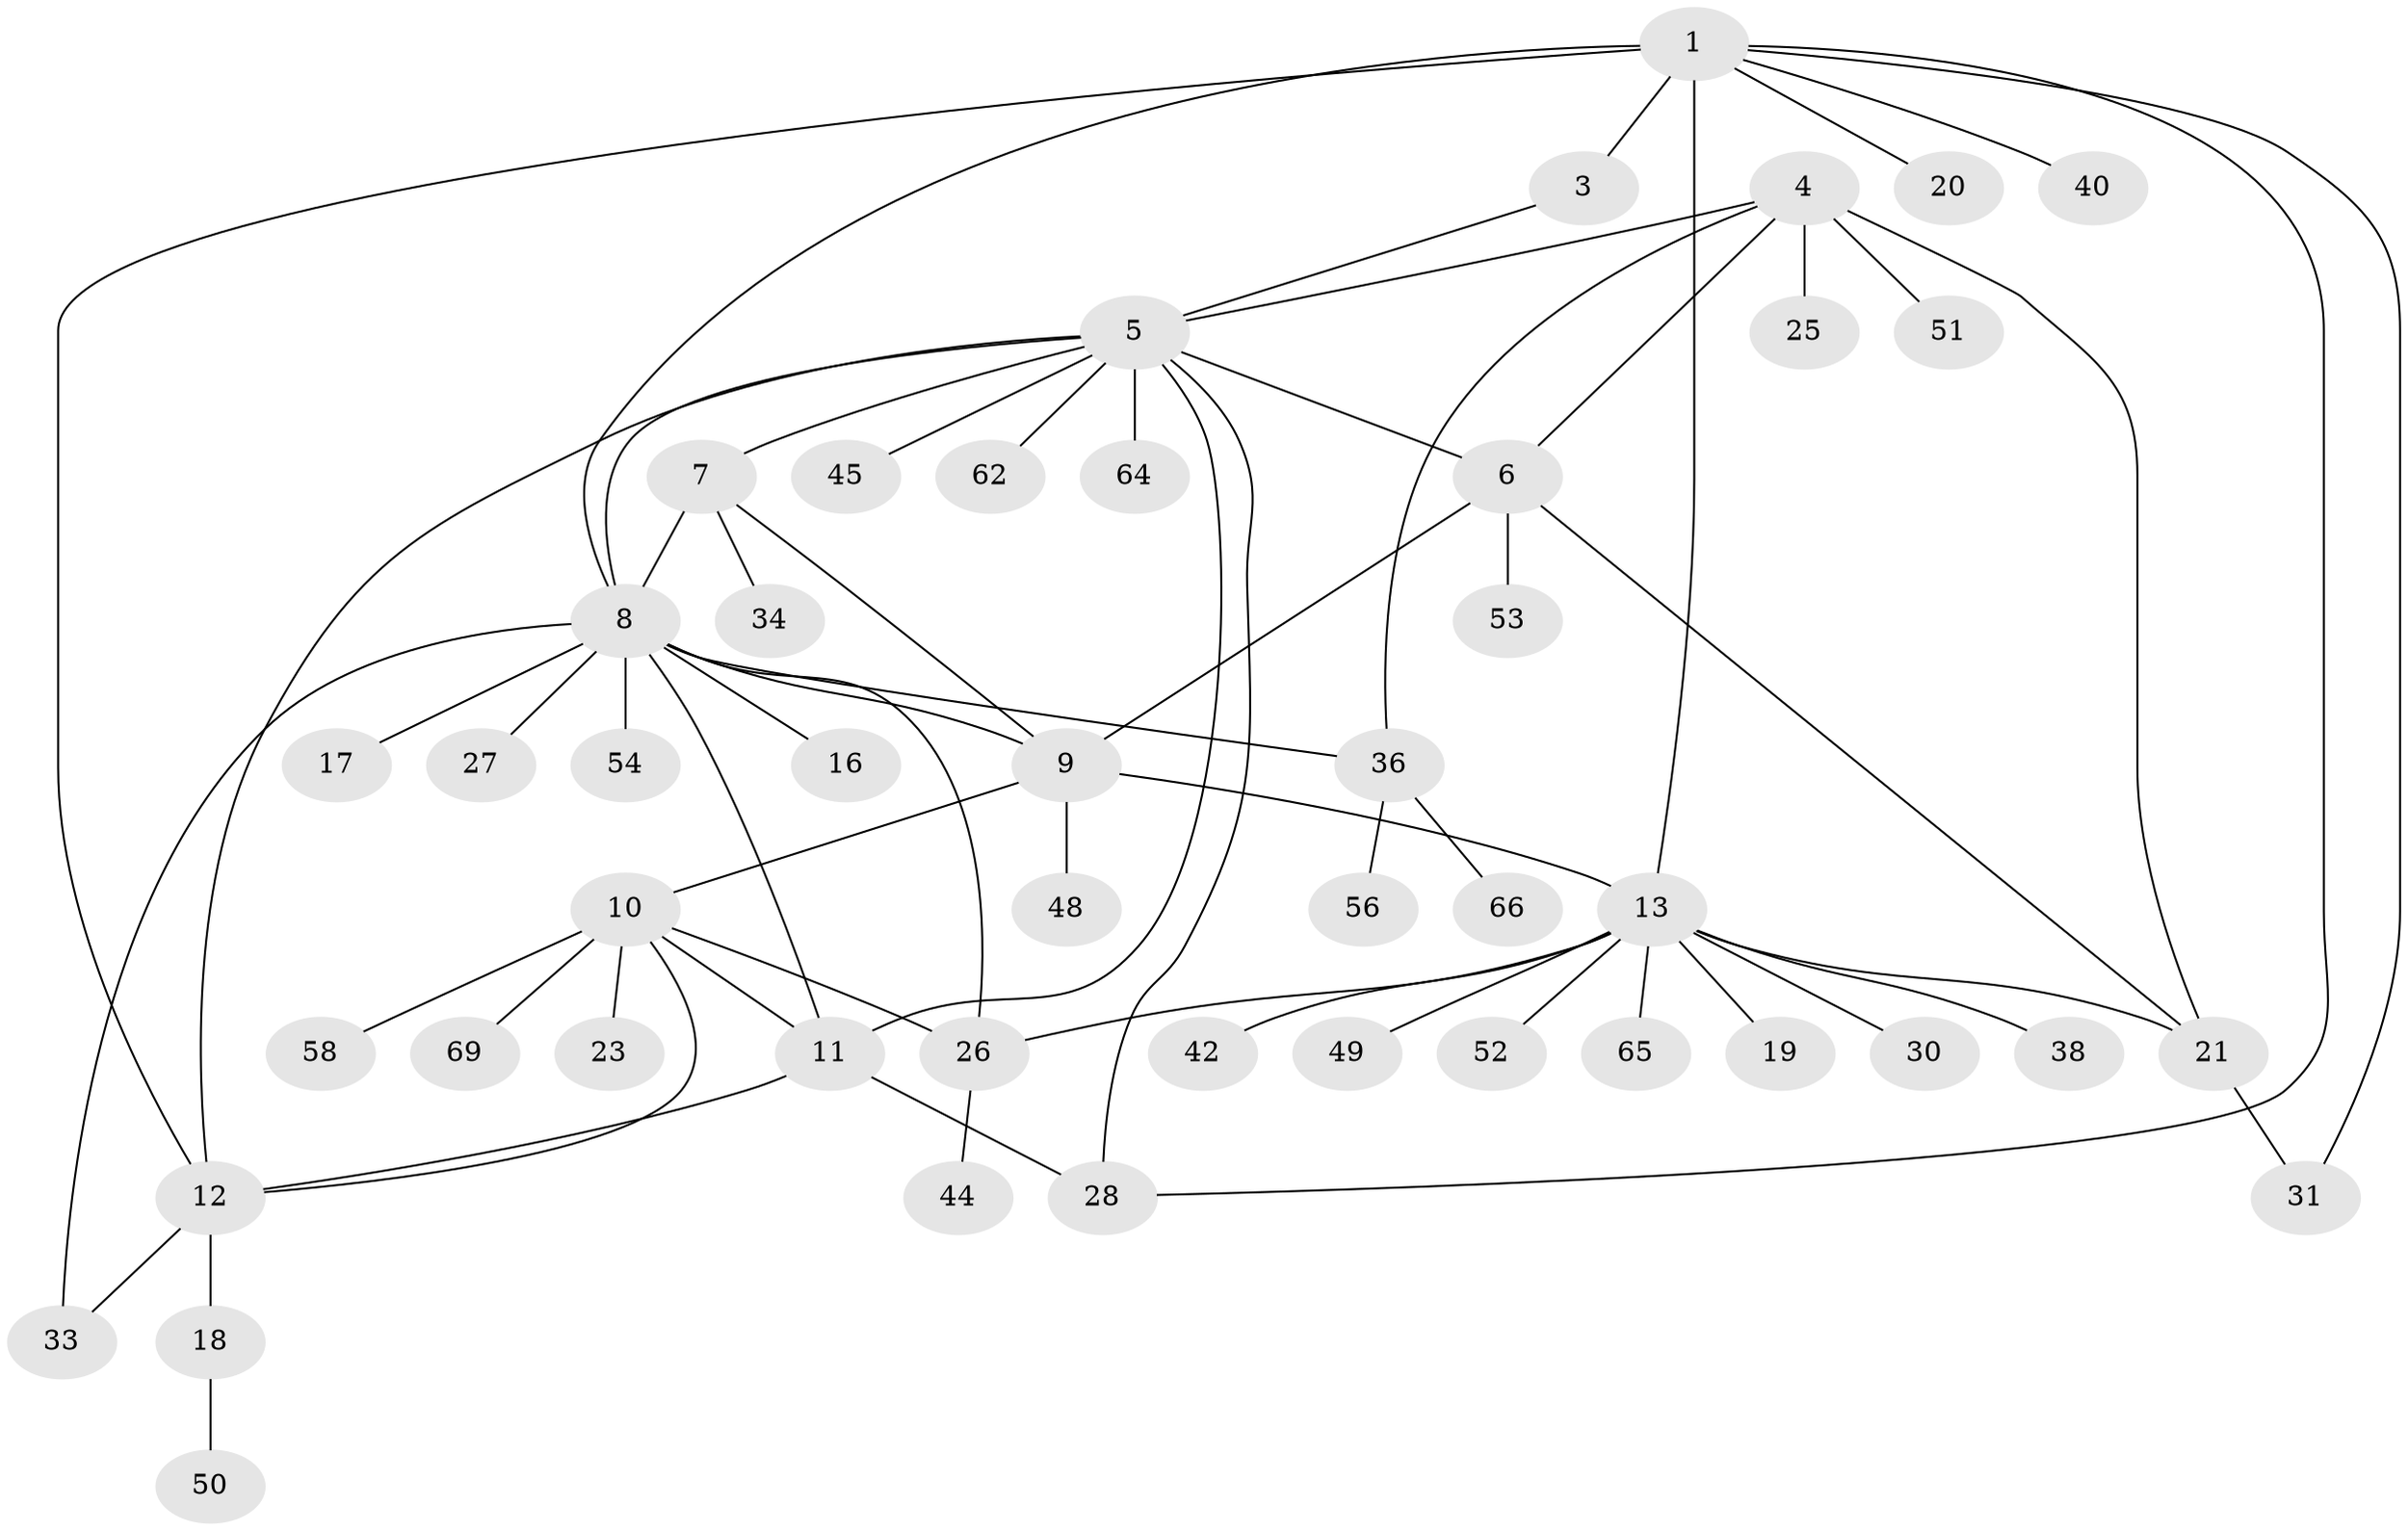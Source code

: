 // Generated by graph-tools (version 1.1) at 2025/24/03/03/25 07:24:14]
// undirected, 47 vertices, 66 edges
graph export_dot {
graph [start="1"]
  node [color=gray90,style=filled];
  1 [super="+2"];
  3 [super="+29"];
  4 [super="+43"];
  5 [super="+24"];
  6 [super="+37"];
  7 [super="+59"];
  8 [super="+63"];
  9 [super="+15"];
  10 [super="+22"];
  11 [super="+35"];
  12;
  13 [super="+14"];
  16;
  17;
  18 [super="+60"];
  19 [super="+39"];
  20 [super="+46"];
  21 [super="+47"];
  23;
  25 [super="+57"];
  26 [super="+68"];
  27;
  28 [super="+32"];
  30;
  31;
  33 [super="+55"];
  34 [super="+67"];
  36 [super="+41"];
  38;
  40;
  42;
  44;
  45;
  48;
  49;
  50;
  51;
  52;
  53 [super="+61"];
  54;
  56;
  58;
  62;
  64;
  65;
  66;
  69;
  1 -- 3 [weight=2];
  1 -- 20;
  1 -- 28;
  1 -- 40;
  1 -- 8;
  1 -- 12;
  1 -- 31;
  1 -- 13;
  3 -- 5;
  4 -- 5;
  4 -- 6;
  4 -- 25;
  4 -- 36;
  4 -- 51;
  4 -- 21;
  5 -- 6;
  5 -- 7;
  5 -- 12;
  5 -- 45;
  5 -- 62;
  5 -- 64;
  5 -- 8;
  5 -- 28;
  5 -- 11;
  6 -- 21;
  6 -- 53;
  6 -- 9;
  7 -- 8;
  7 -- 9;
  7 -- 34;
  8 -- 9;
  8 -- 11;
  8 -- 16;
  8 -- 17;
  8 -- 26;
  8 -- 27;
  8 -- 54;
  8 -- 36;
  8 -- 33;
  9 -- 48;
  9 -- 10;
  9 -- 13 [weight=2];
  10 -- 11;
  10 -- 12;
  10 -- 23;
  10 -- 58;
  10 -- 69;
  10 -- 26;
  11 -- 12;
  11 -- 28;
  12 -- 18;
  12 -- 33;
  13 -- 19;
  13 -- 26;
  13 -- 30;
  13 -- 38;
  13 -- 52;
  13 -- 65;
  13 -- 49;
  13 -- 21;
  13 -- 42;
  18 -- 50;
  21 -- 31;
  26 -- 44;
  36 -- 56;
  36 -- 66;
}
